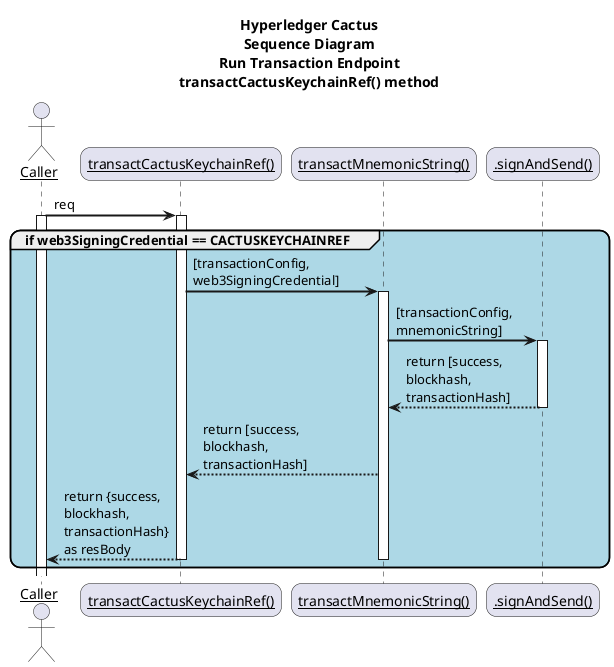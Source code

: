 @startuml
title Hyperledger Cactus\nSequence Diagram\nRun Transaction Endpoint\ntransactCactusKeychainRef() method

skinparam sequenceArrowThickness 2
skinparam roundcorner 20
skinparam maxmessagesize 120
skinparam sequenceParticipant underline

actor "Caller" as caller
participant "transactCactusKeychainRef()" as tckr
participant "transactMnemonicString()" as tms
participant ".signAndSend()" as sas

caller-> tckr: req
activate caller
group #LightBlue if web3SigningCredential == CACTUSKEYCHAINREF
    activate tckr
    tckr -> tms: [transactionConfig, web3SigningCredential]
    activate tms
    tms -> sas: [transactionConfig, mnemonicString]
    activate sas
    sas --> tms: return [success, blockhash, transactionHash]
    deactivate sas
        tms --> tckr: return [success, blockhash, transactionHash]
        tckr --> caller : return {success, blockhash, transactionHash} as resBody
        deactivate tckr
    deactivate tms
end
@enduml